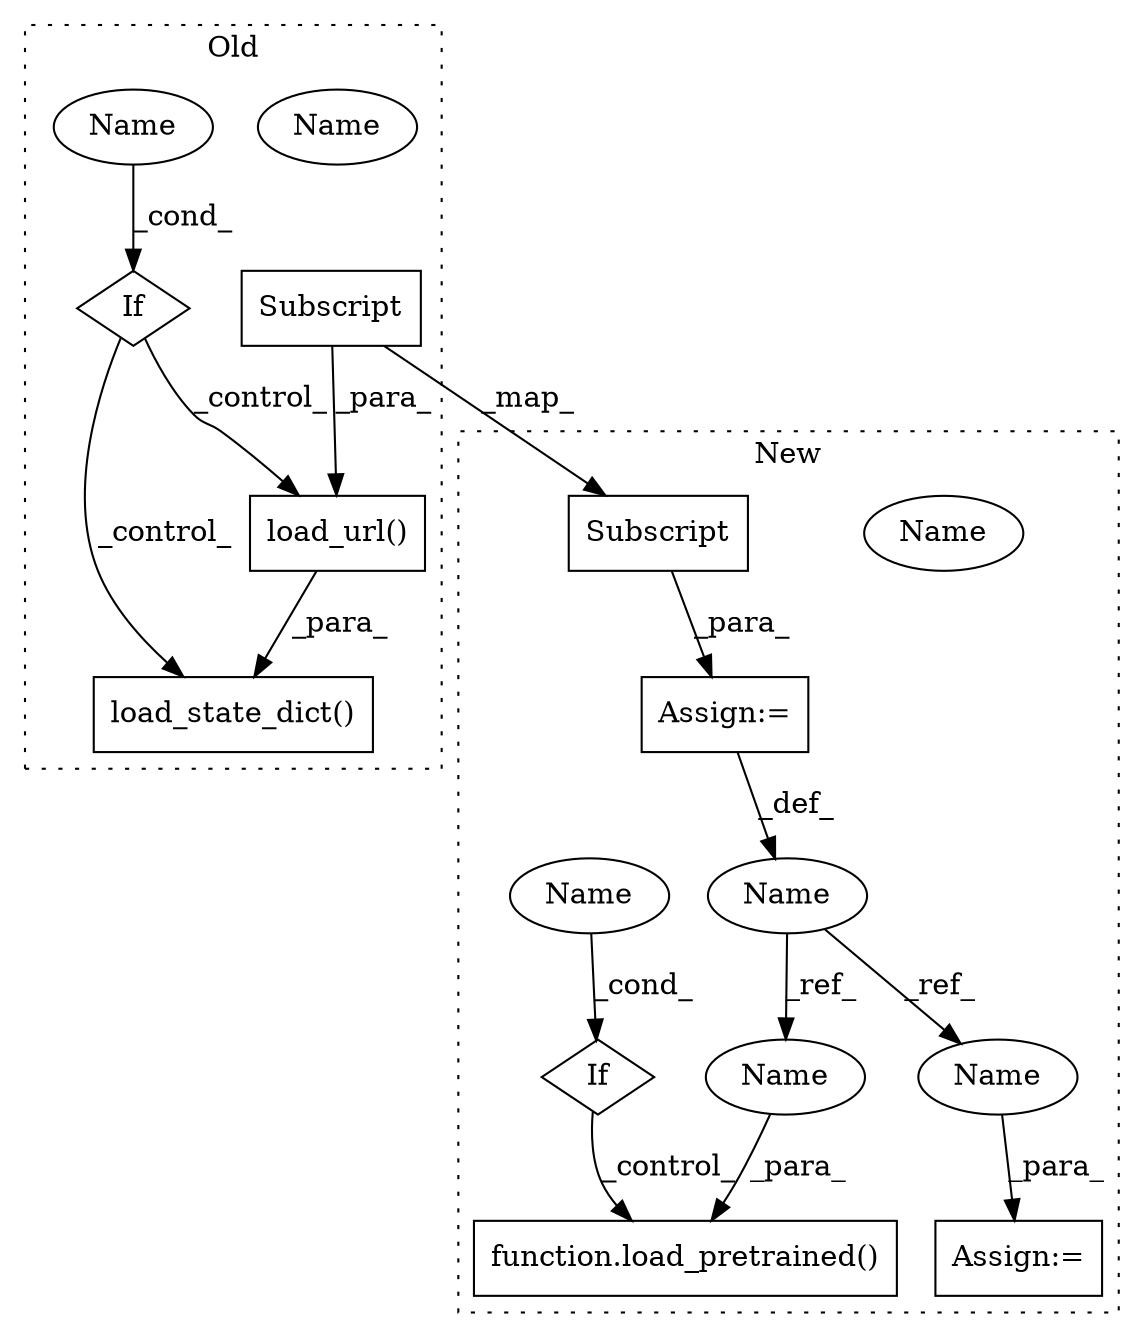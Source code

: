digraph G {
subgraph cluster0 {
1 [label="load_url()" a="75" s="2282,2326" l="19,1" shape="box"];
3 [label="If" a="96" s="2215" l="3" shape="diamond"];
4 [label="load_state_dict()" a="75" s="2260,2327" l="22,1" shape="box"];
5 [label="Name" a="87" s="2218" l="10" shape="ellipse"];
12 [label="Subscript" a="63" s="2301,0" l="25,0" shape="box"];
14 [label="Name" a="87" s="2218" l="10" shape="ellipse"];
label = "Old";
style="dotted";
}
subgraph cluster1 {
2 [label="If" a="96" s="2870" l="3" shape="diamond"];
6 [label="function.load_pretrained()" a="75" s="2893,2950" l="16,1" shape="box"];
7 [label="Name" a="87" s="2614" l="11" shape="ellipse"];
8 [label="Assign:=" a="68" s="2851" l="3" shape="box"];
9 [label="Name" a="87" s="2873" l="10" shape="ellipse"];
10 [label="Assign:=" a="68" s="2625" l="3" shape="box"];
11 [label="Subscript" a="63" s="2628,0" l="27,0" shape="box"];
13 [label="Name" a="87" s="2873" l="10" shape="ellipse"];
15 [label="Name" a="87" s="2916" l="11" shape="ellipse"];
16 [label="Name" a="87" s="2854" l="11" shape="ellipse"];
label = "New";
style="dotted";
}
1 -> 4 [label="_para_"];
2 -> 6 [label="_control_"];
3 -> 4 [label="_control_"];
3 -> 1 [label="_control_"];
7 -> 16 [label="_ref_"];
7 -> 15 [label="_ref_"];
10 -> 7 [label="_def_"];
11 -> 10 [label="_para_"];
12 -> 11 [label="_map_"];
12 -> 1 [label="_para_"];
13 -> 2 [label="_cond_"];
14 -> 3 [label="_cond_"];
15 -> 6 [label="_para_"];
16 -> 8 [label="_para_"];
}